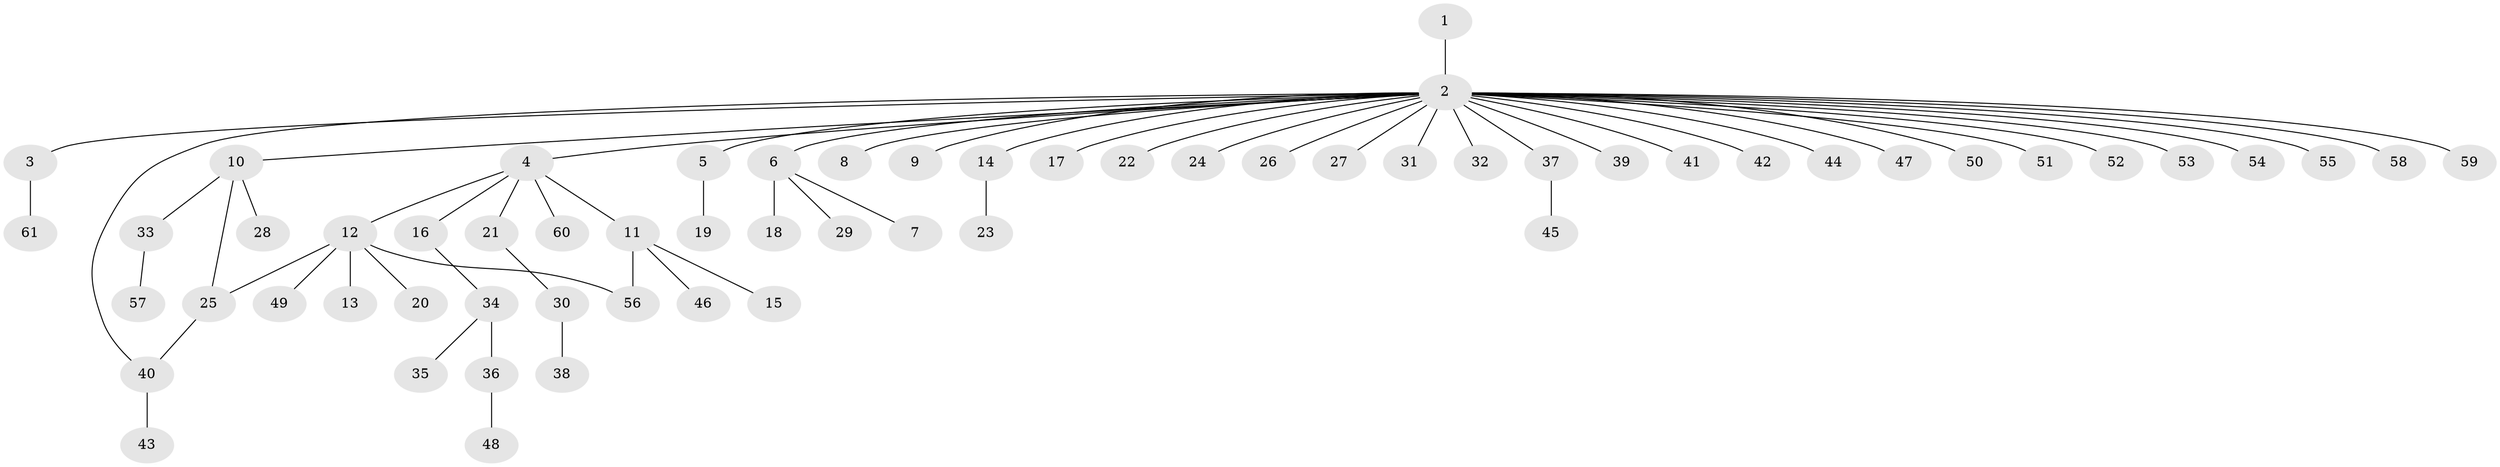 // Generated by graph-tools (version 1.1) at 2025/49/03/09/25 03:49:52]
// undirected, 61 vertices, 63 edges
graph export_dot {
graph [start="1"]
  node [color=gray90,style=filled];
  1;
  2;
  3;
  4;
  5;
  6;
  7;
  8;
  9;
  10;
  11;
  12;
  13;
  14;
  15;
  16;
  17;
  18;
  19;
  20;
  21;
  22;
  23;
  24;
  25;
  26;
  27;
  28;
  29;
  30;
  31;
  32;
  33;
  34;
  35;
  36;
  37;
  38;
  39;
  40;
  41;
  42;
  43;
  44;
  45;
  46;
  47;
  48;
  49;
  50;
  51;
  52;
  53;
  54;
  55;
  56;
  57;
  58;
  59;
  60;
  61;
  1 -- 2;
  2 -- 3;
  2 -- 4;
  2 -- 5;
  2 -- 6;
  2 -- 8;
  2 -- 9;
  2 -- 10;
  2 -- 14;
  2 -- 17;
  2 -- 22;
  2 -- 24;
  2 -- 26;
  2 -- 27;
  2 -- 31;
  2 -- 32;
  2 -- 37;
  2 -- 39;
  2 -- 40;
  2 -- 41;
  2 -- 42;
  2 -- 44;
  2 -- 47;
  2 -- 50;
  2 -- 51;
  2 -- 52;
  2 -- 53;
  2 -- 54;
  2 -- 55;
  2 -- 58;
  2 -- 59;
  3 -- 61;
  4 -- 11;
  4 -- 12;
  4 -- 16;
  4 -- 21;
  4 -- 60;
  5 -- 19;
  6 -- 7;
  6 -- 18;
  6 -- 29;
  10 -- 25;
  10 -- 28;
  10 -- 33;
  11 -- 15;
  11 -- 46;
  11 -- 56;
  12 -- 13;
  12 -- 20;
  12 -- 25;
  12 -- 49;
  12 -- 56;
  14 -- 23;
  16 -- 34;
  21 -- 30;
  25 -- 40;
  30 -- 38;
  33 -- 57;
  34 -- 35;
  34 -- 36;
  36 -- 48;
  37 -- 45;
  40 -- 43;
}
